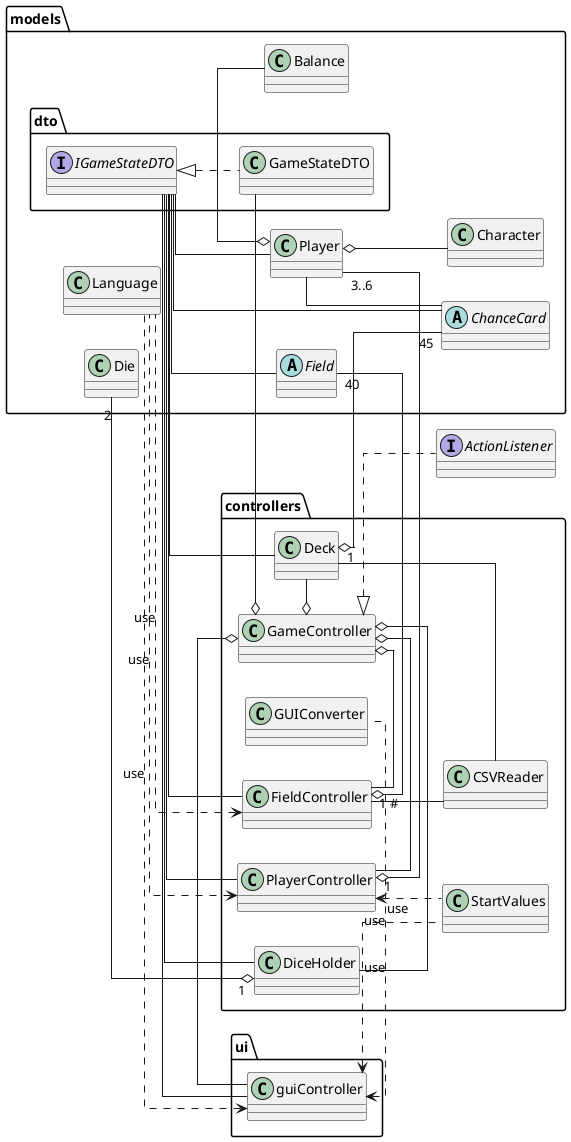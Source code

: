 @startuml
@startuml
skinparam linetype polyline
skinparam linetype ortho
left to right direction

interface ActionListener {
}

class controllers.GUIConverter {
}
class controllers.GameController {

}
class controllers.FieldController {

}
class models.Language {

}
abstract class models.ChanceCard {

}

class models.Player {

}

class ui.guiController{

}

class controllers.PlayerController {

}
class controllers.DiceHolder {

}
class controllers.StartValues {
}

class models.Character {

}

abstract class models.Field {

}

class models.Balance {
}

class models.Die {
}
interface models.dto.IGameStateDTO {
}
class models.dto.GameStateDTO {
}
class controllers.Deck {
}

class controllers.CSVReader {
}

'Models ejere
models.Player o-down- models.Character
models.Player o- models.Balance
models.Player -- models.ChanceCard

controllers.PlayerController <.. models.Language : use
ui.guiController <.. models.Language : use
controllers.FieldController <.. models.Language : use

'Controllers ejere
controllers.DiceHolder"1" o- "2"models.Die
controllers.PlayerController "1" o- "3..6" models.Player
controllers.FieldController"1 #" o- "40" models.Field
controllers.Deck"1" o-- "45" models.ChanceCard

models.dto.IGameStateDTO <|.. models.dto.GameStateDTO
models.dto.IGameStateDTO -- controllers.PlayerController
models.dto.IGameStateDTO -- controllers.FieldController
models.dto.IGameStateDTO -- controllers.Deck
models.dto.IGameStateDTO -- controllers.DiceHolder
models.dto.IGameStateDTO -- ui.guiController
models.dto.IGameStateDTO -- models.Player

controllers.GameController <|.. ActionListener
controllers.GameController o- controllers.PlayerController
controllers.GameController o- controllers.FieldController
controllers.GameController o- controllers.Deck
controllers.GameController o- controllers.DiceHolder
controllers.GameController o- models.dto.GameStateDTO
controllers.GameController o- ui.guiController



controllers.FieldController -- controllers.CSVReader
controllers.Deck -- controllers.CSVReader

controllers.PlayerController <.. controllers.StartValues : use
ui.guiController <.. controllers.StartValues : use
ui.guiController <.. controllers.GUIConverter : use


models.dto.IGameStateDTO -- models.Field
models.dto.IGameStateDTO -- models.ChanceCard
@enduml